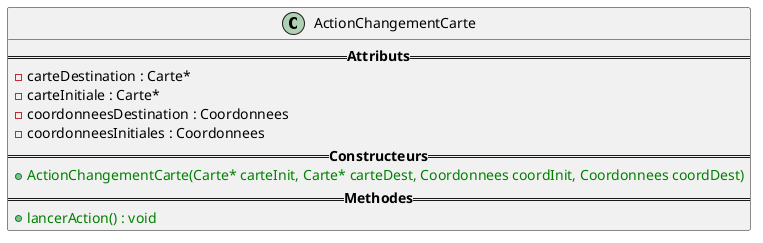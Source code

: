 @startuml
class ActionChangementCarte{
    ==<b>Attributs</b>==
        -carteDestination : Carte*
        -carteInitiale : Carte*
        -coordonneesDestination : Coordonnees
        -coordonneesInitiales : Coordonnees
    ==<b>Constructeurs</b>==
        +<color:green>ActionChangementCarte(Carte* carteInit, Carte* carteDest, Coordonnees coordInit, Coordonnees coordDest)</color>
    ==<b>Methodes</b>==
        +<color:green>lancerAction() : void</color>
}
@enduml
'89f838924f4b998f8b9e6e58329b80d7  src/ActionChangementCarte.hpp
'6b9a4d4196ab9a2a6257b6c875f010dd  src/ActionChangementCarte.cpp
